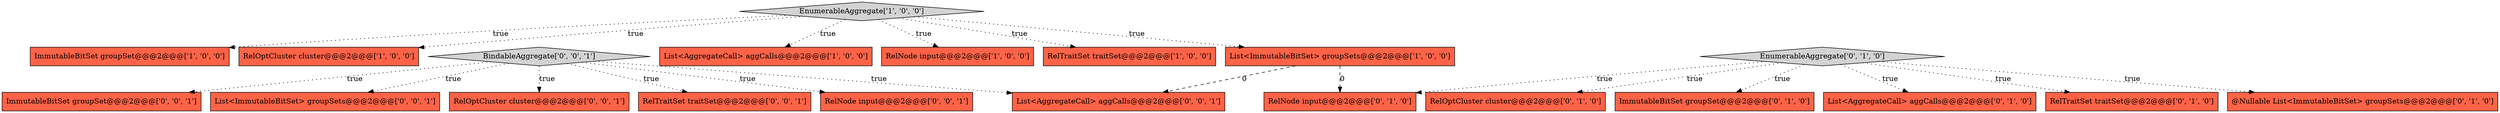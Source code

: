 digraph {
1 [style = filled, label = "EnumerableAggregate['1', '0', '0']", fillcolor = lightgray, shape = diamond image = "AAA0AAABBB1BBB"];
7 [style = filled, label = "@Nullable List<ImmutableBitSet> groupSets@@@2@@@['0', '1', '0']", fillcolor = tomato, shape = box image = "AAA0AAABBB2BBB"];
0 [style = filled, label = "ImmutableBitSet groupSet@@@2@@@['1', '0', '0']", fillcolor = tomato, shape = box image = "AAA0AAABBB1BBB"];
19 [style = filled, label = "RelNode input@@@2@@@['0', '0', '1']", fillcolor = tomato, shape = box image = "AAA0AAABBB3BBB"];
4 [style = filled, label = "RelOptCluster cluster@@@2@@@['1', '0', '0']", fillcolor = tomato, shape = box image = "AAA0AAABBB1BBB"];
6 [style = filled, label = "List<ImmutableBitSet> groupSets@@@2@@@['1', '0', '0']", fillcolor = tomato, shape = box image = "AAA1AAABBB1BBB"];
17 [style = filled, label = "ImmutableBitSet groupSet@@@2@@@['0', '0', '1']", fillcolor = tomato, shape = box image = "AAA0AAABBB3BBB"];
18 [style = filled, label = "BindableAggregate['0', '0', '1']", fillcolor = lightgray, shape = diamond image = "AAA0AAABBB3BBB"];
5 [style = filled, label = "List<AggregateCall> aggCalls@@@2@@@['1', '0', '0']", fillcolor = tomato, shape = box image = "AAA0AAABBB1BBB"];
8 [style = filled, label = "RelOptCluster cluster@@@2@@@['0', '1', '0']", fillcolor = tomato, shape = box image = "AAA0AAABBB2BBB"];
15 [style = filled, label = "List<ImmutableBitSet> groupSets@@@2@@@['0', '0', '1']", fillcolor = tomato, shape = box image = "AAA0AAABBB3BBB"];
12 [style = filled, label = "EnumerableAggregate['0', '1', '0']", fillcolor = lightgray, shape = diamond image = "AAA0AAABBB2BBB"];
20 [style = filled, label = "List<AggregateCall> aggCalls@@@2@@@['0', '0', '1']", fillcolor = tomato, shape = box image = "AAA0AAABBB3BBB"];
11 [style = filled, label = "ImmutableBitSet groupSet@@@2@@@['0', '1', '0']", fillcolor = tomato, shape = box image = "AAA0AAABBB2BBB"];
14 [style = filled, label = "RelOptCluster cluster@@@2@@@['0', '0', '1']", fillcolor = tomato, shape = box image = "AAA0AAABBB3BBB"];
2 [style = filled, label = "RelNode input@@@2@@@['1', '0', '0']", fillcolor = tomato, shape = box image = "AAA0AAABBB1BBB"];
16 [style = filled, label = "RelTraitSet traitSet@@@2@@@['0', '0', '1']", fillcolor = tomato, shape = box image = "AAA0AAABBB3BBB"];
13 [style = filled, label = "RelNode input@@@2@@@['0', '1', '0']", fillcolor = tomato, shape = box image = "AAA1AAABBB2BBB"];
10 [style = filled, label = "List<AggregateCall> aggCalls@@@2@@@['0', '1', '0']", fillcolor = tomato, shape = box image = "AAA0AAABBB2BBB"];
3 [style = filled, label = "RelTraitSet traitSet@@@2@@@['1', '0', '0']", fillcolor = tomato, shape = box image = "AAA0AAABBB1BBB"];
9 [style = filled, label = "RelTraitSet traitSet@@@2@@@['0', '1', '0']", fillcolor = tomato, shape = box image = "AAA0AAABBB2BBB"];
1->6 [style = dotted, label="true"];
12->13 [style = dotted, label="true"];
1->0 [style = dotted, label="true"];
1->4 [style = dotted, label="true"];
18->17 [style = dotted, label="true"];
18->15 [style = dotted, label="true"];
18->20 [style = dotted, label="true"];
1->2 [style = dotted, label="true"];
12->7 [style = dotted, label="true"];
12->10 [style = dotted, label="true"];
6->13 [style = dashed, label="0"];
18->16 [style = dotted, label="true"];
6->20 [style = dashed, label="0"];
12->8 [style = dotted, label="true"];
18->14 [style = dotted, label="true"];
1->5 [style = dotted, label="true"];
12->11 [style = dotted, label="true"];
12->9 [style = dotted, label="true"];
1->3 [style = dotted, label="true"];
18->19 [style = dotted, label="true"];
}
